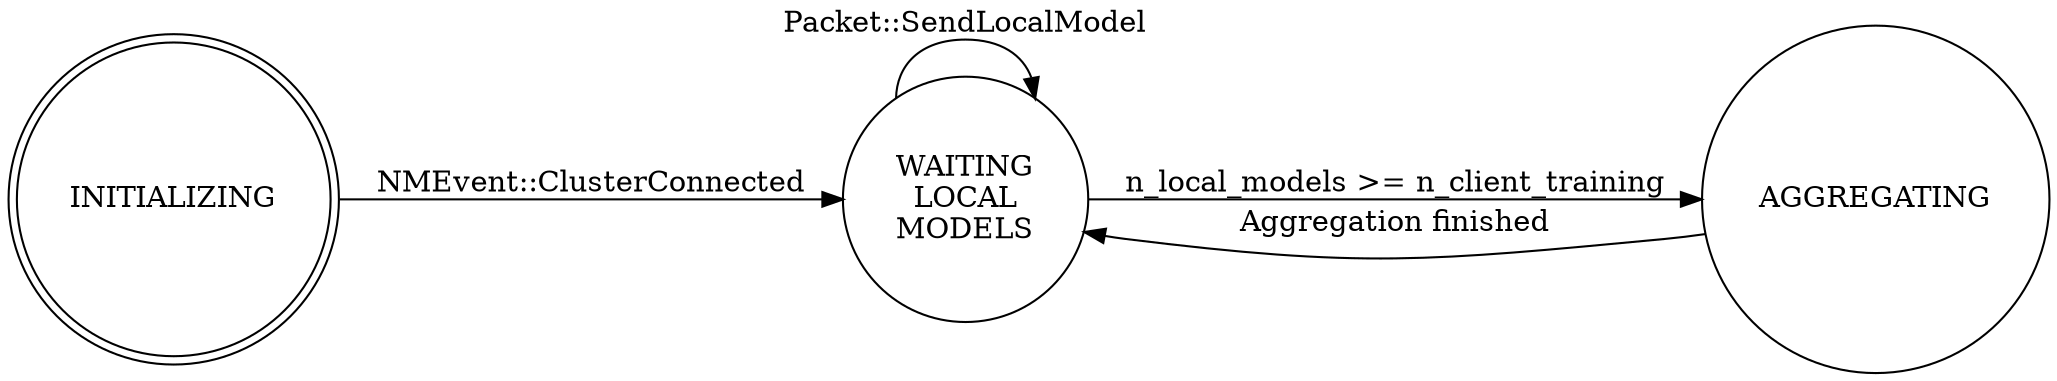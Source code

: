 digraph finite_state_machine {
	rankdir=LR;
	node [shape = doublecircle]; 0;
	node [shape = circle];

    0 [label="INITIALIZING"];
    1 [label="WAITING\nLOCAL\nMODELS"];
    2 [label="AGGREGATING"];

    0->1 [label="NMEvent::ClusterConnected"];
    1->1 [label="Packet::SendLocalModel"];
    1->2 [label="n_local_models >= n_client_training"];
    2->1 [label="Aggregation finished"];
}
